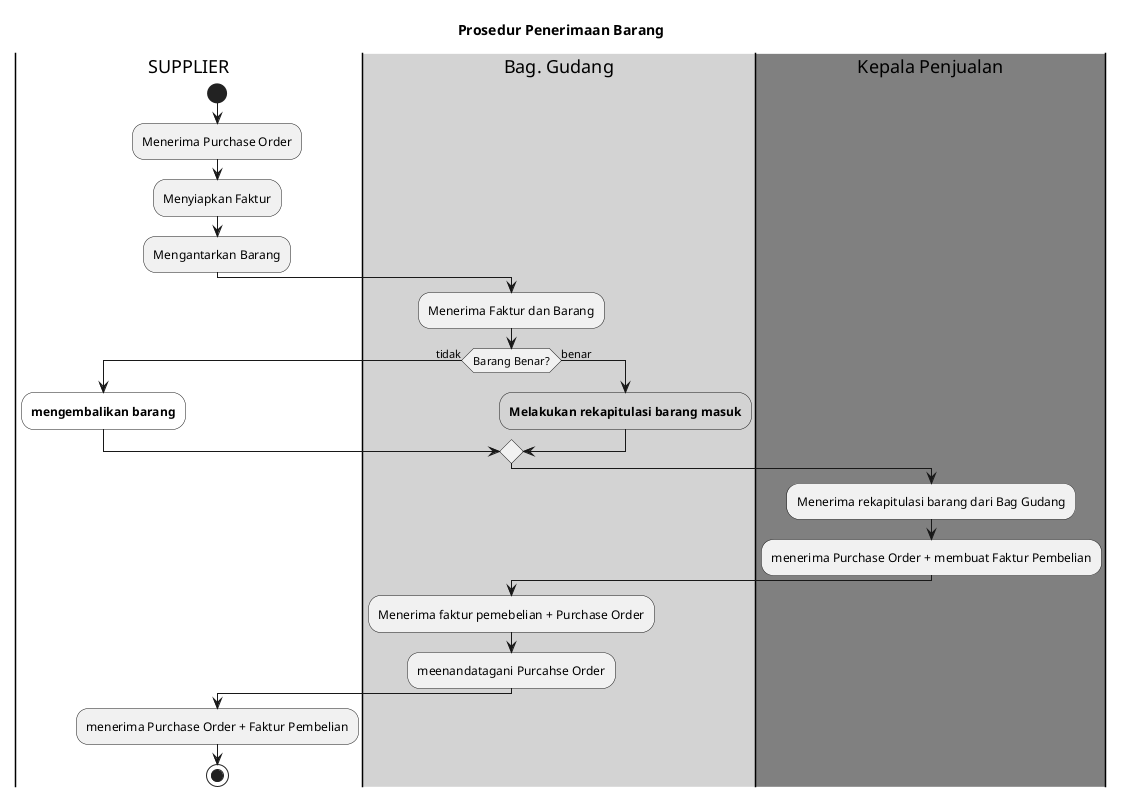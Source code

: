 @startuml
title Prosedur Penerimaan Barang
|#white|SUPPLIER|
start
:Menerima Purchase Order;
:Menyiapkan Faktur;
:Mengantarkan Barang;

|#lightgray|Bag. Gudang|
:Menerima Faktur dan Barang;
if (Barang Benar?) is (tidak) then
|#white|SUPPLIER|
#white:**mengembalikan barang**;

|#lightgray|Bag. Gudang|
else (benar)
#lightgray:**Melakukan rekapitulasi barang masuk**;
endif

|#gray|Kepala Penjualan|
:Menerima rekapitulasi barang dari Bag Gudang;
:menerima Purchase Order + membuat Faktur Pembelian;

|#lightgray|Bag. Gudang|
:Menerima faktur pemebelian + Purchase Order;
:meenandatagani Purcahse Order;

|#white|SUPPLIER|
:menerima Purchase Order + Faktur Pembelian;

stop
@enduml
